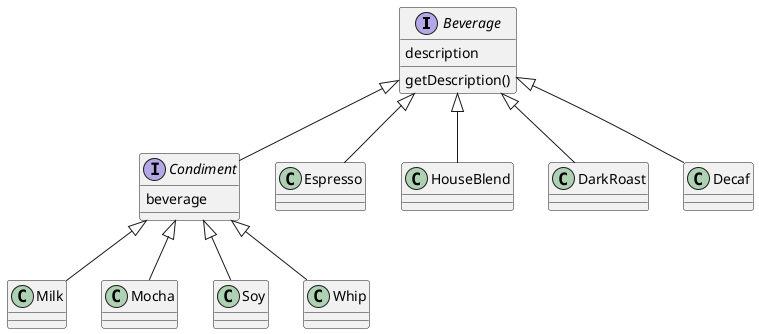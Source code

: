 @startuml

interface Beverage{
    description
    getDescription()
}

interface Condiment{
    beverage
}

Beverage <|-- Espresso
Beverage <|-- HouseBlend
Beverage <|-- DarkRoast
Beverage <|-- Decaf
Beverage <|-- Condiment

Condiment <|-- Milk
Condiment <|-- Mocha
Condiment <|-- Soy
Condiment <|-- Whip

@enduml